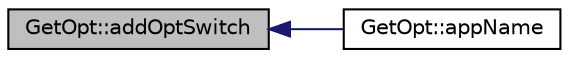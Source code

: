 digraph "GetOpt::addOptSwitch"
{
 // INTERACTIVE_SVG=YES
  edge [fontname="Helvetica",fontsize="10",labelfontname="Helvetica",labelfontsize="10"];
  node [fontname="Helvetica",fontsize="10",shape=record];
  rankdir="LR";
  Node1 [label="GetOpt::addOptSwitch",height=0.2,width=0.4,color="black", fillcolor="grey75", style="filled", fontcolor="black"];
  Node1 -> Node2 [dir="back",color="midnightblue",fontsize="10",style="solid",fontname="Helvetica"];
  Node2 [label="GetOpt::appName",height=0.2,width=0.4,color="black", fillcolor="white", style="filled",URL="$d1/d4b/class_get_opt.html#a2ea3cf13adec093e2f981f4b9f2734ac"];
}
